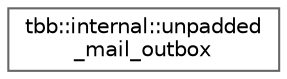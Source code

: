 digraph "类继承关系图"
{
 // LATEX_PDF_SIZE
  bgcolor="transparent";
  edge [fontname=Helvetica,fontsize=10,labelfontname=Helvetica,labelfontsize=10];
  node [fontname=Helvetica,fontsize=10,shape=box,height=0.2,width=0.4];
  rankdir="LR";
  Node0 [id="Node000000",label="tbb::internal::unpadded\l_mail_outbox",height=0.2,width=0.4,color="grey40", fillcolor="white", style="filled",URL="$classtbb_1_1internal_1_1unpadded__mail__outbox.html",tooltip="Internal representation of mail_outbox, without padding."];
}

